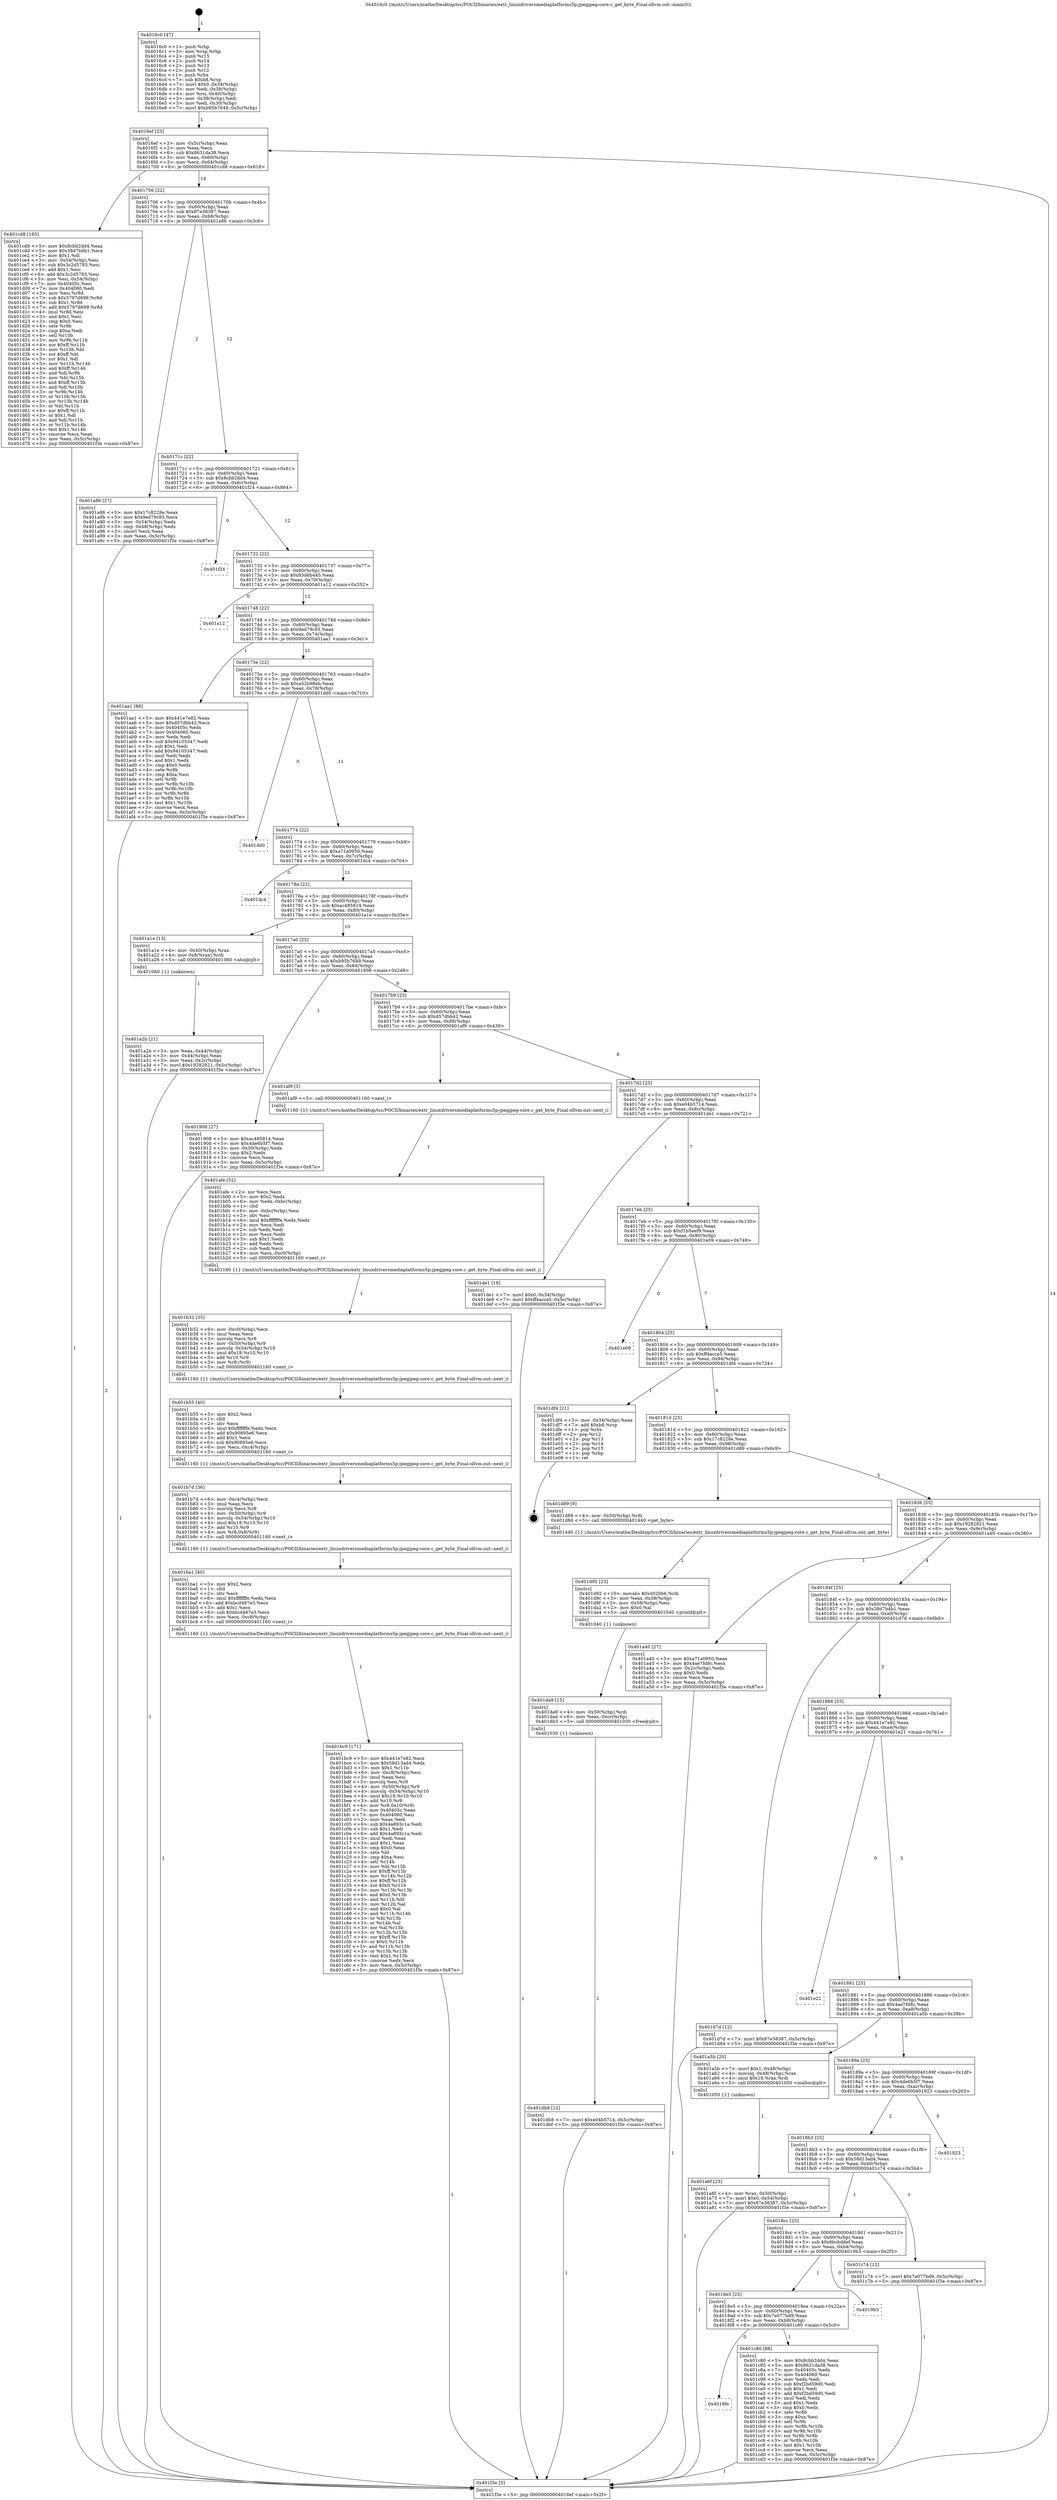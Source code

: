 digraph "0x4016c0" {
  label = "0x4016c0 (/mnt/c/Users/mathe/Desktop/tcc/POCII/binaries/extr_linuxdriversmediaplatforms5p-jpegjpeg-core.c_get_byte_Final-ollvm.out::main(0))"
  labelloc = "t"
  node[shape=record]

  Entry [label="",width=0.3,height=0.3,shape=circle,fillcolor=black,style=filled]
  "0x4016ef" [label="{
     0x4016ef [23]\l
     | [instrs]\l
     &nbsp;&nbsp;0x4016ef \<+3\>: mov -0x5c(%rbp),%eax\l
     &nbsp;&nbsp;0x4016f2 \<+2\>: mov %eax,%ecx\l
     &nbsp;&nbsp;0x4016f4 \<+6\>: sub $0x8631da38,%ecx\l
     &nbsp;&nbsp;0x4016fa \<+3\>: mov %eax,-0x60(%rbp)\l
     &nbsp;&nbsp;0x4016fd \<+3\>: mov %ecx,-0x64(%rbp)\l
     &nbsp;&nbsp;0x401700 \<+6\>: je 0000000000401cd8 \<main+0x618\>\l
  }"]
  "0x401cd8" [label="{
     0x401cd8 [165]\l
     | [instrs]\l
     &nbsp;&nbsp;0x401cd8 \<+5\>: mov $0x8cbb2dd4,%eax\l
     &nbsp;&nbsp;0x401cdd \<+5\>: mov $0x38d7b4b1,%ecx\l
     &nbsp;&nbsp;0x401ce2 \<+2\>: mov $0x1,%dl\l
     &nbsp;&nbsp;0x401ce4 \<+3\>: mov -0x54(%rbp),%esi\l
     &nbsp;&nbsp;0x401ce7 \<+6\>: sub $0x3c2d5783,%esi\l
     &nbsp;&nbsp;0x401ced \<+3\>: add $0x1,%esi\l
     &nbsp;&nbsp;0x401cf0 \<+6\>: add $0x3c2d5783,%esi\l
     &nbsp;&nbsp;0x401cf6 \<+3\>: mov %esi,-0x54(%rbp)\l
     &nbsp;&nbsp;0x401cf9 \<+7\>: mov 0x40405c,%esi\l
     &nbsp;&nbsp;0x401d00 \<+7\>: mov 0x404060,%edi\l
     &nbsp;&nbsp;0x401d07 \<+3\>: mov %esi,%r8d\l
     &nbsp;&nbsp;0x401d0a \<+7\>: sub $0x5797d699,%r8d\l
     &nbsp;&nbsp;0x401d11 \<+4\>: sub $0x1,%r8d\l
     &nbsp;&nbsp;0x401d15 \<+7\>: add $0x5797d699,%r8d\l
     &nbsp;&nbsp;0x401d1c \<+4\>: imul %r8d,%esi\l
     &nbsp;&nbsp;0x401d20 \<+3\>: and $0x1,%esi\l
     &nbsp;&nbsp;0x401d23 \<+3\>: cmp $0x0,%esi\l
     &nbsp;&nbsp;0x401d26 \<+4\>: sete %r9b\l
     &nbsp;&nbsp;0x401d2a \<+3\>: cmp $0xa,%edi\l
     &nbsp;&nbsp;0x401d2d \<+4\>: setl %r10b\l
     &nbsp;&nbsp;0x401d31 \<+3\>: mov %r9b,%r11b\l
     &nbsp;&nbsp;0x401d34 \<+4\>: xor $0xff,%r11b\l
     &nbsp;&nbsp;0x401d38 \<+3\>: mov %r10b,%bl\l
     &nbsp;&nbsp;0x401d3b \<+3\>: xor $0xff,%bl\l
     &nbsp;&nbsp;0x401d3e \<+3\>: xor $0x1,%dl\l
     &nbsp;&nbsp;0x401d41 \<+3\>: mov %r11b,%r14b\l
     &nbsp;&nbsp;0x401d44 \<+4\>: and $0xff,%r14b\l
     &nbsp;&nbsp;0x401d48 \<+3\>: and %dl,%r9b\l
     &nbsp;&nbsp;0x401d4b \<+3\>: mov %bl,%r15b\l
     &nbsp;&nbsp;0x401d4e \<+4\>: and $0xff,%r15b\l
     &nbsp;&nbsp;0x401d52 \<+3\>: and %dl,%r10b\l
     &nbsp;&nbsp;0x401d55 \<+3\>: or %r9b,%r14b\l
     &nbsp;&nbsp;0x401d58 \<+3\>: or %r10b,%r15b\l
     &nbsp;&nbsp;0x401d5b \<+3\>: xor %r15b,%r14b\l
     &nbsp;&nbsp;0x401d5e \<+3\>: or %bl,%r11b\l
     &nbsp;&nbsp;0x401d61 \<+4\>: xor $0xff,%r11b\l
     &nbsp;&nbsp;0x401d65 \<+3\>: or $0x1,%dl\l
     &nbsp;&nbsp;0x401d68 \<+3\>: and %dl,%r11b\l
     &nbsp;&nbsp;0x401d6b \<+3\>: or %r11b,%r14b\l
     &nbsp;&nbsp;0x401d6e \<+4\>: test $0x1,%r14b\l
     &nbsp;&nbsp;0x401d72 \<+3\>: cmovne %ecx,%eax\l
     &nbsp;&nbsp;0x401d75 \<+3\>: mov %eax,-0x5c(%rbp)\l
     &nbsp;&nbsp;0x401d78 \<+5\>: jmp 0000000000401f3e \<main+0x87e\>\l
  }"]
  "0x401706" [label="{
     0x401706 [22]\l
     | [instrs]\l
     &nbsp;&nbsp;0x401706 \<+5\>: jmp 000000000040170b \<main+0x4b\>\l
     &nbsp;&nbsp;0x40170b \<+3\>: mov -0x60(%rbp),%eax\l
     &nbsp;&nbsp;0x40170e \<+5\>: sub $0x87e38387,%eax\l
     &nbsp;&nbsp;0x401713 \<+3\>: mov %eax,-0x68(%rbp)\l
     &nbsp;&nbsp;0x401716 \<+6\>: je 0000000000401a86 \<main+0x3c6\>\l
  }"]
  Exit [label="",width=0.3,height=0.3,shape=circle,fillcolor=black,style=filled,peripheries=2]
  "0x401a86" [label="{
     0x401a86 [27]\l
     | [instrs]\l
     &nbsp;&nbsp;0x401a86 \<+5\>: mov $0x17c8228e,%eax\l
     &nbsp;&nbsp;0x401a8b \<+5\>: mov $0x9ed79c93,%ecx\l
     &nbsp;&nbsp;0x401a90 \<+3\>: mov -0x54(%rbp),%edx\l
     &nbsp;&nbsp;0x401a93 \<+3\>: cmp -0x48(%rbp),%edx\l
     &nbsp;&nbsp;0x401a96 \<+3\>: cmovl %ecx,%eax\l
     &nbsp;&nbsp;0x401a99 \<+3\>: mov %eax,-0x5c(%rbp)\l
     &nbsp;&nbsp;0x401a9c \<+5\>: jmp 0000000000401f3e \<main+0x87e\>\l
  }"]
  "0x40171c" [label="{
     0x40171c [22]\l
     | [instrs]\l
     &nbsp;&nbsp;0x40171c \<+5\>: jmp 0000000000401721 \<main+0x61\>\l
     &nbsp;&nbsp;0x401721 \<+3\>: mov -0x60(%rbp),%eax\l
     &nbsp;&nbsp;0x401724 \<+5\>: sub $0x8cbb2dd4,%eax\l
     &nbsp;&nbsp;0x401729 \<+3\>: mov %eax,-0x6c(%rbp)\l
     &nbsp;&nbsp;0x40172c \<+6\>: je 0000000000401f24 \<main+0x864\>\l
  }"]
  "0x401db8" [label="{
     0x401db8 [12]\l
     | [instrs]\l
     &nbsp;&nbsp;0x401db8 \<+7\>: movl $0xe04b5714,-0x5c(%rbp)\l
     &nbsp;&nbsp;0x401dbf \<+5\>: jmp 0000000000401f3e \<main+0x87e\>\l
  }"]
  "0x401f24" [label="{
     0x401f24\l
  }", style=dashed]
  "0x401732" [label="{
     0x401732 [22]\l
     | [instrs]\l
     &nbsp;&nbsp;0x401732 \<+5\>: jmp 0000000000401737 \<main+0x77\>\l
     &nbsp;&nbsp;0x401737 \<+3\>: mov -0x60(%rbp),%eax\l
     &nbsp;&nbsp;0x40173a \<+5\>: sub $0x93d6b445,%eax\l
     &nbsp;&nbsp;0x40173f \<+3\>: mov %eax,-0x70(%rbp)\l
     &nbsp;&nbsp;0x401742 \<+6\>: je 0000000000401a12 \<main+0x352\>\l
  }"]
  "0x401da9" [label="{
     0x401da9 [15]\l
     | [instrs]\l
     &nbsp;&nbsp;0x401da9 \<+4\>: mov -0x50(%rbp),%rdi\l
     &nbsp;&nbsp;0x401dad \<+6\>: mov %eax,-0xcc(%rbp)\l
     &nbsp;&nbsp;0x401db3 \<+5\>: call 0000000000401030 \<free@plt\>\l
     | [calls]\l
     &nbsp;&nbsp;0x401030 \{1\} (unknown)\l
  }"]
  "0x401a12" [label="{
     0x401a12\l
  }", style=dashed]
  "0x401748" [label="{
     0x401748 [22]\l
     | [instrs]\l
     &nbsp;&nbsp;0x401748 \<+5\>: jmp 000000000040174d \<main+0x8d\>\l
     &nbsp;&nbsp;0x40174d \<+3\>: mov -0x60(%rbp),%eax\l
     &nbsp;&nbsp;0x401750 \<+5\>: sub $0x9ed79c93,%eax\l
     &nbsp;&nbsp;0x401755 \<+3\>: mov %eax,-0x74(%rbp)\l
     &nbsp;&nbsp;0x401758 \<+6\>: je 0000000000401aa1 \<main+0x3e1\>\l
  }"]
  "0x401d92" [label="{
     0x401d92 [23]\l
     | [instrs]\l
     &nbsp;&nbsp;0x401d92 \<+10\>: movabs $0x4020b6,%rdi\l
     &nbsp;&nbsp;0x401d9c \<+3\>: mov %eax,-0x58(%rbp)\l
     &nbsp;&nbsp;0x401d9f \<+3\>: mov -0x58(%rbp),%esi\l
     &nbsp;&nbsp;0x401da2 \<+2\>: mov $0x0,%al\l
     &nbsp;&nbsp;0x401da4 \<+5\>: call 0000000000401040 \<printf@plt\>\l
     | [calls]\l
     &nbsp;&nbsp;0x401040 \{1\} (unknown)\l
  }"]
  "0x401aa1" [label="{
     0x401aa1 [88]\l
     | [instrs]\l
     &nbsp;&nbsp;0x401aa1 \<+5\>: mov $0x441e7e82,%eax\l
     &nbsp;&nbsp;0x401aa6 \<+5\>: mov $0xd57dbb42,%ecx\l
     &nbsp;&nbsp;0x401aab \<+7\>: mov 0x40405c,%edx\l
     &nbsp;&nbsp;0x401ab2 \<+7\>: mov 0x404060,%esi\l
     &nbsp;&nbsp;0x401ab9 \<+2\>: mov %edx,%edi\l
     &nbsp;&nbsp;0x401abb \<+6\>: sub $0x94105347,%edi\l
     &nbsp;&nbsp;0x401ac1 \<+3\>: sub $0x1,%edi\l
     &nbsp;&nbsp;0x401ac4 \<+6\>: add $0x94105347,%edi\l
     &nbsp;&nbsp;0x401aca \<+3\>: imul %edi,%edx\l
     &nbsp;&nbsp;0x401acd \<+3\>: and $0x1,%edx\l
     &nbsp;&nbsp;0x401ad0 \<+3\>: cmp $0x0,%edx\l
     &nbsp;&nbsp;0x401ad3 \<+4\>: sete %r8b\l
     &nbsp;&nbsp;0x401ad7 \<+3\>: cmp $0xa,%esi\l
     &nbsp;&nbsp;0x401ada \<+4\>: setl %r9b\l
     &nbsp;&nbsp;0x401ade \<+3\>: mov %r8b,%r10b\l
     &nbsp;&nbsp;0x401ae1 \<+3\>: and %r9b,%r10b\l
     &nbsp;&nbsp;0x401ae4 \<+3\>: xor %r9b,%r8b\l
     &nbsp;&nbsp;0x401ae7 \<+3\>: or %r8b,%r10b\l
     &nbsp;&nbsp;0x401aea \<+4\>: test $0x1,%r10b\l
     &nbsp;&nbsp;0x401aee \<+3\>: cmovne %ecx,%eax\l
     &nbsp;&nbsp;0x401af1 \<+3\>: mov %eax,-0x5c(%rbp)\l
     &nbsp;&nbsp;0x401af4 \<+5\>: jmp 0000000000401f3e \<main+0x87e\>\l
  }"]
  "0x40175e" [label="{
     0x40175e [22]\l
     | [instrs]\l
     &nbsp;&nbsp;0x40175e \<+5\>: jmp 0000000000401763 \<main+0xa3\>\l
     &nbsp;&nbsp;0x401763 \<+3\>: mov -0x60(%rbp),%eax\l
     &nbsp;&nbsp;0x401766 \<+5\>: sub $0xa52b98eb,%eax\l
     &nbsp;&nbsp;0x40176b \<+3\>: mov %eax,-0x78(%rbp)\l
     &nbsp;&nbsp;0x40176e \<+6\>: je 0000000000401dd0 \<main+0x710\>\l
  }"]
  "0x4018fe" [label="{
     0x4018fe\l
  }", style=dashed]
  "0x401dd0" [label="{
     0x401dd0\l
  }", style=dashed]
  "0x401774" [label="{
     0x401774 [22]\l
     | [instrs]\l
     &nbsp;&nbsp;0x401774 \<+5\>: jmp 0000000000401779 \<main+0xb9\>\l
     &nbsp;&nbsp;0x401779 \<+3\>: mov -0x60(%rbp),%eax\l
     &nbsp;&nbsp;0x40177c \<+5\>: sub $0xa71a0950,%eax\l
     &nbsp;&nbsp;0x401781 \<+3\>: mov %eax,-0x7c(%rbp)\l
     &nbsp;&nbsp;0x401784 \<+6\>: je 0000000000401dc4 \<main+0x704\>\l
  }"]
  "0x401c80" [label="{
     0x401c80 [88]\l
     | [instrs]\l
     &nbsp;&nbsp;0x401c80 \<+5\>: mov $0x8cbb2dd4,%eax\l
     &nbsp;&nbsp;0x401c85 \<+5\>: mov $0x8631da38,%ecx\l
     &nbsp;&nbsp;0x401c8a \<+7\>: mov 0x40405c,%edx\l
     &nbsp;&nbsp;0x401c91 \<+7\>: mov 0x404060,%esi\l
     &nbsp;&nbsp;0x401c98 \<+2\>: mov %edx,%edi\l
     &nbsp;&nbsp;0x401c9a \<+6\>: sub $0xf2bd59d0,%edi\l
     &nbsp;&nbsp;0x401ca0 \<+3\>: sub $0x1,%edi\l
     &nbsp;&nbsp;0x401ca3 \<+6\>: add $0xf2bd59d0,%edi\l
     &nbsp;&nbsp;0x401ca9 \<+3\>: imul %edi,%edx\l
     &nbsp;&nbsp;0x401cac \<+3\>: and $0x1,%edx\l
     &nbsp;&nbsp;0x401caf \<+3\>: cmp $0x0,%edx\l
     &nbsp;&nbsp;0x401cb2 \<+4\>: sete %r8b\l
     &nbsp;&nbsp;0x401cb6 \<+3\>: cmp $0xa,%esi\l
     &nbsp;&nbsp;0x401cb9 \<+4\>: setl %r9b\l
     &nbsp;&nbsp;0x401cbd \<+3\>: mov %r8b,%r10b\l
     &nbsp;&nbsp;0x401cc0 \<+3\>: and %r9b,%r10b\l
     &nbsp;&nbsp;0x401cc3 \<+3\>: xor %r9b,%r8b\l
     &nbsp;&nbsp;0x401cc6 \<+3\>: or %r8b,%r10b\l
     &nbsp;&nbsp;0x401cc9 \<+4\>: test $0x1,%r10b\l
     &nbsp;&nbsp;0x401ccd \<+3\>: cmovne %ecx,%eax\l
     &nbsp;&nbsp;0x401cd0 \<+3\>: mov %eax,-0x5c(%rbp)\l
     &nbsp;&nbsp;0x401cd3 \<+5\>: jmp 0000000000401f3e \<main+0x87e\>\l
  }"]
  "0x401dc4" [label="{
     0x401dc4\l
  }", style=dashed]
  "0x40178a" [label="{
     0x40178a [22]\l
     | [instrs]\l
     &nbsp;&nbsp;0x40178a \<+5\>: jmp 000000000040178f \<main+0xcf\>\l
     &nbsp;&nbsp;0x40178f \<+3\>: mov -0x60(%rbp),%eax\l
     &nbsp;&nbsp;0x401792 \<+5\>: sub $0xac485814,%eax\l
     &nbsp;&nbsp;0x401797 \<+3\>: mov %eax,-0x80(%rbp)\l
     &nbsp;&nbsp;0x40179a \<+6\>: je 0000000000401a1e \<main+0x35e\>\l
  }"]
  "0x4018e5" [label="{
     0x4018e5 [25]\l
     | [instrs]\l
     &nbsp;&nbsp;0x4018e5 \<+5\>: jmp 00000000004018ea \<main+0x22a\>\l
     &nbsp;&nbsp;0x4018ea \<+3\>: mov -0x60(%rbp),%eax\l
     &nbsp;&nbsp;0x4018ed \<+5\>: sub $0x7e077bd9,%eax\l
     &nbsp;&nbsp;0x4018f2 \<+6\>: mov %eax,-0xb8(%rbp)\l
     &nbsp;&nbsp;0x4018f8 \<+6\>: je 0000000000401c80 \<main+0x5c0\>\l
  }"]
  "0x401a1e" [label="{
     0x401a1e [13]\l
     | [instrs]\l
     &nbsp;&nbsp;0x401a1e \<+4\>: mov -0x40(%rbp),%rax\l
     &nbsp;&nbsp;0x401a22 \<+4\>: mov 0x8(%rax),%rdi\l
     &nbsp;&nbsp;0x401a26 \<+5\>: call 0000000000401060 \<atoi@plt\>\l
     | [calls]\l
     &nbsp;&nbsp;0x401060 \{1\} (unknown)\l
  }"]
  "0x4017a0" [label="{
     0x4017a0 [25]\l
     | [instrs]\l
     &nbsp;&nbsp;0x4017a0 \<+5\>: jmp 00000000004017a5 \<main+0xe5\>\l
     &nbsp;&nbsp;0x4017a5 \<+3\>: mov -0x60(%rbp),%eax\l
     &nbsp;&nbsp;0x4017a8 \<+5\>: sub $0xb95b7649,%eax\l
     &nbsp;&nbsp;0x4017ad \<+6\>: mov %eax,-0x84(%rbp)\l
     &nbsp;&nbsp;0x4017b3 \<+6\>: je 0000000000401908 \<main+0x248\>\l
  }"]
  "0x4019b3" [label="{
     0x4019b3\l
  }", style=dashed]
  "0x401908" [label="{
     0x401908 [27]\l
     | [instrs]\l
     &nbsp;&nbsp;0x401908 \<+5\>: mov $0xac485814,%eax\l
     &nbsp;&nbsp;0x40190d \<+5\>: mov $0x4de6b5f7,%ecx\l
     &nbsp;&nbsp;0x401912 \<+3\>: mov -0x30(%rbp),%edx\l
     &nbsp;&nbsp;0x401915 \<+3\>: cmp $0x2,%edx\l
     &nbsp;&nbsp;0x401918 \<+3\>: cmovne %ecx,%eax\l
     &nbsp;&nbsp;0x40191b \<+3\>: mov %eax,-0x5c(%rbp)\l
     &nbsp;&nbsp;0x40191e \<+5\>: jmp 0000000000401f3e \<main+0x87e\>\l
  }"]
  "0x4017b9" [label="{
     0x4017b9 [25]\l
     | [instrs]\l
     &nbsp;&nbsp;0x4017b9 \<+5\>: jmp 00000000004017be \<main+0xfe\>\l
     &nbsp;&nbsp;0x4017be \<+3\>: mov -0x60(%rbp),%eax\l
     &nbsp;&nbsp;0x4017c1 \<+5\>: sub $0xd57dbb42,%eax\l
     &nbsp;&nbsp;0x4017c6 \<+6\>: mov %eax,-0x88(%rbp)\l
     &nbsp;&nbsp;0x4017cc \<+6\>: je 0000000000401af9 \<main+0x439\>\l
  }"]
  "0x401f3e" [label="{
     0x401f3e [5]\l
     | [instrs]\l
     &nbsp;&nbsp;0x401f3e \<+5\>: jmp 00000000004016ef \<main+0x2f\>\l
  }"]
  "0x4016c0" [label="{
     0x4016c0 [47]\l
     | [instrs]\l
     &nbsp;&nbsp;0x4016c0 \<+1\>: push %rbp\l
     &nbsp;&nbsp;0x4016c1 \<+3\>: mov %rsp,%rbp\l
     &nbsp;&nbsp;0x4016c4 \<+2\>: push %r15\l
     &nbsp;&nbsp;0x4016c6 \<+2\>: push %r14\l
     &nbsp;&nbsp;0x4016c8 \<+2\>: push %r13\l
     &nbsp;&nbsp;0x4016ca \<+2\>: push %r12\l
     &nbsp;&nbsp;0x4016cc \<+1\>: push %rbx\l
     &nbsp;&nbsp;0x4016cd \<+7\>: sub $0xb8,%rsp\l
     &nbsp;&nbsp;0x4016d4 \<+7\>: movl $0x0,-0x34(%rbp)\l
     &nbsp;&nbsp;0x4016db \<+3\>: mov %edi,-0x38(%rbp)\l
     &nbsp;&nbsp;0x4016de \<+4\>: mov %rsi,-0x40(%rbp)\l
     &nbsp;&nbsp;0x4016e2 \<+3\>: mov -0x38(%rbp),%edi\l
     &nbsp;&nbsp;0x4016e5 \<+3\>: mov %edi,-0x30(%rbp)\l
     &nbsp;&nbsp;0x4016e8 \<+7\>: movl $0xb95b7649,-0x5c(%rbp)\l
  }"]
  "0x401a2b" [label="{
     0x401a2b [21]\l
     | [instrs]\l
     &nbsp;&nbsp;0x401a2b \<+3\>: mov %eax,-0x44(%rbp)\l
     &nbsp;&nbsp;0x401a2e \<+3\>: mov -0x44(%rbp),%eax\l
     &nbsp;&nbsp;0x401a31 \<+3\>: mov %eax,-0x2c(%rbp)\l
     &nbsp;&nbsp;0x401a34 \<+7\>: movl $0x19282821,-0x5c(%rbp)\l
     &nbsp;&nbsp;0x401a3b \<+5\>: jmp 0000000000401f3e \<main+0x87e\>\l
  }"]
  "0x4018cc" [label="{
     0x4018cc [25]\l
     | [instrs]\l
     &nbsp;&nbsp;0x4018cc \<+5\>: jmp 00000000004018d1 \<main+0x211\>\l
     &nbsp;&nbsp;0x4018d1 \<+3\>: mov -0x60(%rbp),%eax\l
     &nbsp;&nbsp;0x4018d4 \<+5\>: sub $0x6bcbddef,%eax\l
     &nbsp;&nbsp;0x4018d9 \<+6\>: mov %eax,-0xb4(%rbp)\l
     &nbsp;&nbsp;0x4018df \<+6\>: je 00000000004019b3 \<main+0x2f3\>\l
  }"]
  "0x401af9" [label="{
     0x401af9 [5]\l
     | [instrs]\l
     &nbsp;&nbsp;0x401af9 \<+5\>: call 0000000000401160 \<next_i\>\l
     | [calls]\l
     &nbsp;&nbsp;0x401160 \{1\} (/mnt/c/Users/mathe/Desktop/tcc/POCII/binaries/extr_linuxdriversmediaplatforms5p-jpegjpeg-core.c_get_byte_Final-ollvm.out::next_i)\l
  }"]
  "0x4017d2" [label="{
     0x4017d2 [25]\l
     | [instrs]\l
     &nbsp;&nbsp;0x4017d2 \<+5\>: jmp 00000000004017d7 \<main+0x117\>\l
     &nbsp;&nbsp;0x4017d7 \<+3\>: mov -0x60(%rbp),%eax\l
     &nbsp;&nbsp;0x4017da \<+5\>: sub $0xe04b5714,%eax\l
     &nbsp;&nbsp;0x4017df \<+6\>: mov %eax,-0x8c(%rbp)\l
     &nbsp;&nbsp;0x4017e5 \<+6\>: je 0000000000401de1 \<main+0x721\>\l
  }"]
  "0x401c74" [label="{
     0x401c74 [12]\l
     | [instrs]\l
     &nbsp;&nbsp;0x401c74 \<+7\>: movl $0x7e077bd9,-0x5c(%rbp)\l
     &nbsp;&nbsp;0x401c7b \<+5\>: jmp 0000000000401f3e \<main+0x87e\>\l
  }"]
  "0x401de1" [label="{
     0x401de1 [19]\l
     | [instrs]\l
     &nbsp;&nbsp;0x401de1 \<+7\>: movl $0x0,-0x34(%rbp)\l
     &nbsp;&nbsp;0x401de8 \<+7\>: movl $0xff4acca5,-0x5c(%rbp)\l
     &nbsp;&nbsp;0x401def \<+5\>: jmp 0000000000401f3e \<main+0x87e\>\l
  }"]
  "0x4017eb" [label="{
     0x4017eb [25]\l
     | [instrs]\l
     &nbsp;&nbsp;0x4017eb \<+5\>: jmp 00000000004017f0 \<main+0x130\>\l
     &nbsp;&nbsp;0x4017f0 \<+3\>: mov -0x60(%rbp),%eax\l
     &nbsp;&nbsp;0x4017f3 \<+5\>: sub $0xf1b5eef9,%eax\l
     &nbsp;&nbsp;0x4017f8 \<+6\>: mov %eax,-0x90(%rbp)\l
     &nbsp;&nbsp;0x4017fe \<+6\>: je 0000000000401e09 \<main+0x749\>\l
  }"]
  "0x4018b3" [label="{
     0x4018b3 [25]\l
     | [instrs]\l
     &nbsp;&nbsp;0x4018b3 \<+5\>: jmp 00000000004018b8 \<main+0x1f8\>\l
     &nbsp;&nbsp;0x4018b8 \<+3\>: mov -0x60(%rbp),%eax\l
     &nbsp;&nbsp;0x4018bb \<+5\>: sub $0x58d13ad4,%eax\l
     &nbsp;&nbsp;0x4018c0 \<+6\>: mov %eax,-0xb0(%rbp)\l
     &nbsp;&nbsp;0x4018c6 \<+6\>: je 0000000000401c74 \<main+0x5b4\>\l
  }"]
  "0x401e09" [label="{
     0x401e09\l
  }", style=dashed]
  "0x401804" [label="{
     0x401804 [25]\l
     | [instrs]\l
     &nbsp;&nbsp;0x401804 \<+5\>: jmp 0000000000401809 \<main+0x149\>\l
     &nbsp;&nbsp;0x401809 \<+3\>: mov -0x60(%rbp),%eax\l
     &nbsp;&nbsp;0x40180c \<+5\>: sub $0xff4acca5,%eax\l
     &nbsp;&nbsp;0x401811 \<+6\>: mov %eax,-0x94(%rbp)\l
     &nbsp;&nbsp;0x401817 \<+6\>: je 0000000000401df4 \<main+0x734\>\l
  }"]
  "0x401923" [label="{
     0x401923\l
  }", style=dashed]
  "0x401df4" [label="{
     0x401df4 [21]\l
     | [instrs]\l
     &nbsp;&nbsp;0x401df4 \<+3\>: mov -0x34(%rbp),%eax\l
     &nbsp;&nbsp;0x401df7 \<+7\>: add $0xb8,%rsp\l
     &nbsp;&nbsp;0x401dfe \<+1\>: pop %rbx\l
     &nbsp;&nbsp;0x401dff \<+2\>: pop %r12\l
     &nbsp;&nbsp;0x401e01 \<+2\>: pop %r13\l
     &nbsp;&nbsp;0x401e03 \<+2\>: pop %r14\l
     &nbsp;&nbsp;0x401e05 \<+2\>: pop %r15\l
     &nbsp;&nbsp;0x401e07 \<+1\>: pop %rbp\l
     &nbsp;&nbsp;0x401e08 \<+1\>: ret\l
  }"]
  "0x40181d" [label="{
     0x40181d [25]\l
     | [instrs]\l
     &nbsp;&nbsp;0x40181d \<+5\>: jmp 0000000000401822 \<main+0x162\>\l
     &nbsp;&nbsp;0x401822 \<+3\>: mov -0x60(%rbp),%eax\l
     &nbsp;&nbsp;0x401825 \<+5\>: sub $0x17c8228e,%eax\l
     &nbsp;&nbsp;0x40182a \<+6\>: mov %eax,-0x98(%rbp)\l
     &nbsp;&nbsp;0x401830 \<+6\>: je 0000000000401d89 \<main+0x6c9\>\l
  }"]
  "0x401bc9" [label="{
     0x401bc9 [171]\l
     | [instrs]\l
     &nbsp;&nbsp;0x401bc9 \<+5\>: mov $0x441e7e82,%ecx\l
     &nbsp;&nbsp;0x401bce \<+5\>: mov $0x58d13ad4,%edx\l
     &nbsp;&nbsp;0x401bd3 \<+3\>: mov $0x1,%r11b\l
     &nbsp;&nbsp;0x401bd6 \<+6\>: mov -0xc8(%rbp),%esi\l
     &nbsp;&nbsp;0x401bdc \<+3\>: imul %eax,%esi\l
     &nbsp;&nbsp;0x401bdf \<+3\>: movslq %esi,%r8\l
     &nbsp;&nbsp;0x401be2 \<+4\>: mov -0x50(%rbp),%r9\l
     &nbsp;&nbsp;0x401be6 \<+4\>: movslq -0x54(%rbp),%r10\l
     &nbsp;&nbsp;0x401bea \<+4\>: imul $0x18,%r10,%r10\l
     &nbsp;&nbsp;0x401bee \<+3\>: add %r10,%r9\l
     &nbsp;&nbsp;0x401bf1 \<+4\>: mov %r8,0x10(%r9)\l
     &nbsp;&nbsp;0x401bf5 \<+7\>: mov 0x40405c,%eax\l
     &nbsp;&nbsp;0x401bfc \<+7\>: mov 0x404060,%esi\l
     &nbsp;&nbsp;0x401c03 \<+2\>: mov %eax,%edi\l
     &nbsp;&nbsp;0x401c05 \<+6\>: sub $0x4a893c1a,%edi\l
     &nbsp;&nbsp;0x401c0b \<+3\>: sub $0x1,%edi\l
     &nbsp;&nbsp;0x401c0e \<+6\>: add $0x4a893c1a,%edi\l
     &nbsp;&nbsp;0x401c14 \<+3\>: imul %edi,%eax\l
     &nbsp;&nbsp;0x401c17 \<+3\>: and $0x1,%eax\l
     &nbsp;&nbsp;0x401c1a \<+3\>: cmp $0x0,%eax\l
     &nbsp;&nbsp;0x401c1d \<+3\>: sete %bl\l
     &nbsp;&nbsp;0x401c20 \<+3\>: cmp $0xa,%esi\l
     &nbsp;&nbsp;0x401c23 \<+4\>: setl %r14b\l
     &nbsp;&nbsp;0x401c27 \<+3\>: mov %bl,%r15b\l
     &nbsp;&nbsp;0x401c2a \<+4\>: xor $0xff,%r15b\l
     &nbsp;&nbsp;0x401c2e \<+3\>: mov %r14b,%r12b\l
     &nbsp;&nbsp;0x401c31 \<+4\>: xor $0xff,%r12b\l
     &nbsp;&nbsp;0x401c35 \<+4\>: xor $0x0,%r11b\l
     &nbsp;&nbsp;0x401c39 \<+3\>: mov %r15b,%r13b\l
     &nbsp;&nbsp;0x401c3c \<+4\>: and $0x0,%r13b\l
     &nbsp;&nbsp;0x401c40 \<+3\>: and %r11b,%bl\l
     &nbsp;&nbsp;0x401c43 \<+3\>: mov %r12b,%al\l
     &nbsp;&nbsp;0x401c46 \<+2\>: and $0x0,%al\l
     &nbsp;&nbsp;0x401c48 \<+3\>: and %r11b,%r14b\l
     &nbsp;&nbsp;0x401c4b \<+3\>: or %bl,%r13b\l
     &nbsp;&nbsp;0x401c4e \<+3\>: or %r14b,%al\l
     &nbsp;&nbsp;0x401c51 \<+3\>: xor %al,%r13b\l
     &nbsp;&nbsp;0x401c54 \<+3\>: or %r12b,%r15b\l
     &nbsp;&nbsp;0x401c57 \<+4\>: xor $0xff,%r15b\l
     &nbsp;&nbsp;0x401c5b \<+4\>: or $0x0,%r11b\l
     &nbsp;&nbsp;0x401c5f \<+3\>: and %r11b,%r15b\l
     &nbsp;&nbsp;0x401c62 \<+3\>: or %r15b,%r13b\l
     &nbsp;&nbsp;0x401c65 \<+4\>: test $0x1,%r13b\l
     &nbsp;&nbsp;0x401c69 \<+3\>: cmovne %edx,%ecx\l
     &nbsp;&nbsp;0x401c6c \<+3\>: mov %ecx,-0x5c(%rbp)\l
     &nbsp;&nbsp;0x401c6f \<+5\>: jmp 0000000000401f3e \<main+0x87e\>\l
  }"]
  "0x401d89" [label="{
     0x401d89 [9]\l
     | [instrs]\l
     &nbsp;&nbsp;0x401d89 \<+4\>: mov -0x50(%rbp),%rdi\l
     &nbsp;&nbsp;0x401d8d \<+5\>: call 0000000000401440 \<get_byte\>\l
     | [calls]\l
     &nbsp;&nbsp;0x401440 \{1\} (/mnt/c/Users/mathe/Desktop/tcc/POCII/binaries/extr_linuxdriversmediaplatforms5p-jpegjpeg-core.c_get_byte_Final-ollvm.out::get_byte)\l
  }"]
  "0x401836" [label="{
     0x401836 [25]\l
     | [instrs]\l
     &nbsp;&nbsp;0x401836 \<+5\>: jmp 000000000040183b \<main+0x17b\>\l
     &nbsp;&nbsp;0x40183b \<+3\>: mov -0x60(%rbp),%eax\l
     &nbsp;&nbsp;0x40183e \<+5\>: sub $0x19282821,%eax\l
     &nbsp;&nbsp;0x401843 \<+6\>: mov %eax,-0x9c(%rbp)\l
     &nbsp;&nbsp;0x401849 \<+6\>: je 0000000000401a40 \<main+0x380\>\l
  }"]
  "0x401ba1" [label="{
     0x401ba1 [40]\l
     | [instrs]\l
     &nbsp;&nbsp;0x401ba1 \<+5\>: mov $0x2,%ecx\l
     &nbsp;&nbsp;0x401ba6 \<+1\>: cltd\l
     &nbsp;&nbsp;0x401ba7 \<+2\>: idiv %ecx\l
     &nbsp;&nbsp;0x401ba9 \<+6\>: imul $0xfffffffe,%edx,%ecx\l
     &nbsp;&nbsp;0x401baf \<+6\>: add $0xbcd487e3,%ecx\l
     &nbsp;&nbsp;0x401bb5 \<+3\>: add $0x1,%ecx\l
     &nbsp;&nbsp;0x401bb8 \<+6\>: sub $0xbcd487e3,%ecx\l
     &nbsp;&nbsp;0x401bbe \<+6\>: mov %ecx,-0xc8(%rbp)\l
     &nbsp;&nbsp;0x401bc4 \<+5\>: call 0000000000401160 \<next_i\>\l
     | [calls]\l
     &nbsp;&nbsp;0x401160 \{1\} (/mnt/c/Users/mathe/Desktop/tcc/POCII/binaries/extr_linuxdriversmediaplatforms5p-jpegjpeg-core.c_get_byte_Final-ollvm.out::next_i)\l
  }"]
  "0x401a40" [label="{
     0x401a40 [27]\l
     | [instrs]\l
     &nbsp;&nbsp;0x401a40 \<+5\>: mov $0xa71a0950,%eax\l
     &nbsp;&nbsp;0x401a45 \<+5\>: mov $0x4ae7fd8c,%ecx\l
     &nbsp;&nbsp;0x401a4a \<+3\>: mov -0x2c(%rbp),%edx\l
     &nbsp;&nbsp;0x401a4d \<+3\>: cmp $0x0,%edx\l
     &nbsp;&nbsp;0x401a50 \<+3\>: cmove %ecx,%eax\l
     &nbsp;&nbsp;0x401a53 \<+3\>: mov %eax,-0x5c(%rbp)\l
     &nbsp;&nbsp;0x401a56 \<+5\>: jmp 0000000000401f3e \<main+0x87e\>\l
  }"]
  "0x40184f" [label="{
     0x40184f [25]\l
     | [instrs]\l
     &nbsp;&nbsp;0x40184f \<+5\>: jmp 0000000000401854 \<main+0x194\>\l
     &nbsp;&nbsp;0x401854 \<+3\>: mov -0x60(%rbp),%eax\l
     &nbsp;&nbsp;0x401857 \<+5\>: sub $0x38d7b4b1,%eax\l
     &nbsp;&nbsp;0x40185c \<+6\>: mov %eax,-0xa0(%rbp)\l
     &nbsp;&nbsp;0x401862 \<+6\>: je 0000000000401d7d \<main+0x6bd\>\l
  }"]
  "0x401b7d" [label="{
     0x401b7d [36]\l
     | [instrs]\l
     &nbsp;&nbsp;0x401b7d \<+6\>: mov -0xc4(%rbp),%ecx\l
     &nbsp;&nbsp;0x401b83 \<+3\>: imul %eax,%ecx\l
     &nbsp;&nbsp;0x401b86 \<+3\>: movslq %ecx,%r8\l
     &nbsp;&nbsp;0x401b89 \<+4\>: mov -0x50(%rbp),%r9\l
     &nbsp;&nbsp;0x401b8d \<+4\>: movslq -0x54(%rbp),%r10\l
     &nbsp;&nbsp;0x401b91 \<+4\>: imul $0x18,%r10,%r10\l
     &nbsp;&nbsp;0x401b95 \<+3\>: add %r10,%r9\l
     &nbsp;&nbsp;0x401b98 \<+4\>: mov %r8,0x8(%r9)\l
     &nbsp;&nbsp;0x401b9c \<+5\>: call 0000000000401160 \<next_i\>\l
     | [calls]\l
     &nbsp;&nbsp;0x401160 \{1\} (/mnt/c/Users/mathe/Desktop/tcc/POCII/binaries/extr_linuxdriversmediaplatforms5p-jpegjpeg-core.c_get_byte_Final-ollvm.out::next_i)\l
  }"]
  "0x401d7d" [label="{
     0x401d7d [12]\l
     | [instrs]\l
     &nbsp;&nbsp;0x401d7d \<+7\>: movl $0x87e38387,-0x5c(%rbp)\l
     &nbsp;&nbsp;0x401d84 \<+5\>: jmp 0000000000401f3e \<main+0x87e\>\l
  }"]
  "0x401868" [label="{
     0x401868 [25]\l
     | [instrs]\l
     &nbsp;&nbsp;0x401868 \<+5\>: jmp 000000000040186d \<main+0x1ad\>\l
     &nbsp;&nbsp;0x40186d \<+3\>: mov -0x60(%rbp),%eax\l
     &nbsp;&nbsp;0x401870 \<+5\>: sub $0x441e7e82,%eax\l
     &nbsp;&nbsp;0x401875 \<+6\>: mov %eax,-0xa4(%rbp)\l
     &nbsp;&nbsp;0x40187b \<+6\>: je 0000000000401e21 \<main+0x761\>\l
  }"]
  "0x401b55" [label="{
     0x401b55 [40]\l
     | [instrs]\l
     &nbsp;&nbsp;0x401b55 \<+5\>: mov $0x2,%ecx\l
     &nbsp;&nbsp;0x401b5a \<+1\>: cltd\l
     &nbsp;&nbsp;0x401b5b \<+2\>: idiv %ecx\l
     &nbsp;&nbsp;0x401b5d \<+6\>: imul $0xfffffffe,%edx,%ecx\l
     &nbsp;&nbsp;0x401b63 \<+6\>: add $0x90895e6,%ecx\l
     &nbsp;&nbsp;0x401b69 \<+3\>: add $0x1,%ecx\l
     &nbsp;&nbsp;0x401b6c \<+6\>: sub $0x90895e6,%ecx\l
     &nbsp;&nbsp;0x401b72 \<+6\>: mov %ecx,-0xc4(%rbp)\l
     &nbsp;&nbsp;0x401b78 \<+5\>: call 0000000000401160 \<next_i\>\l
     | [calls]\l
     &nbsp;&nbsp;0x401160 \{1\} (/mnt/c/Users/mathe/Desktop/tcc/POCII/binaries/extr_linuxdriversmediaplatforms5p-jpegjpeg-core.c_get_byte_Final-ollvm.out::next_i)\l
  }"]
  "0x401e21" [label="{
     0x401e21\l
  }", style=dashed]
  "0x401881" [label="{
     0x401881 [25]\l
     | [instrs]\l
     &nbsp;&nbsp;0x401881 \<+5\>: jmp 0000000000401886 \<main+0x1c6\>\l
     &nbsp;&nbsp;0x401886 \<+3\>: mov -0x60(%rbp),%eax\l
     &nbsp;&nbsp;0x401889 \<+5\>: sub $0x4ae7fd8c,%eax\l
     &nbsp;&nbsp;0x40188e \<+6\>: mov %eax,-0xa8(%rbp)\l
     &nbsp;&nbsp;0x401894 \<+6\>: je 0000000000401a5b \<main+0x39b\>\l
  }"]
  "0x401b32" [label="{
     0x401b32 [35]\l
     | [instrs]\l
     &nbsp;&nbsp;0x401b32 \<+6\>: mov -0xc0(%rbp),%ecx\l
     &nbsp;&nbsp;0x401b38 \<+3\>: imul %eax,%ecx\l
     &nbsp;&nbsp;0x401b3b \<+3\>: movslq %ecx,%r8\l
     &nbsp;&nbsp;0x401b3e \<+4\>: mov -0x50(%rbp),%r9\l
     &nbsp;&nbsp;0x401b42 \<+4\>: movslq -0x54(%rbp),%r10\l
     &nbsp;&nbsp;0x401b46 \<+4\>: imul $0x18,%r10,%r10\l
     &nbsp;&nbsp;0x401b4a \<+3\>: add %r10,%r9\l
     &nbsp;&nbsp;0x401b4d \<+3\>: mov %r8,(%r9)\l
     &nbsp;&nbsp;0x401b50 \<+5\>: call 0000000000401160 \<next_i\>\l
     | [calls]\l
     &nbsp;&nbsp;0x401160 \{1\} (/mnt/c/Users/mathe/Desktop/tcc/POCII/binaries/extr_linuxdriversmediaplatforms5p-jpegjpeg-core.c_get_byte_Final-ollvm.out::next_i)\l
  }"]
  "0x401a5b" [label="{
     0x401a5b [20]\l
     | [instrs]\l
     &nbsp;&nbsp;0x401a5b \<+7\>: movl $0x1,-0x48(%rbp)\l
     &nbsp;&nbsp;0x401a62 \<+4\>: movslq -0x48(%rbp),%rax\l
     &nbsp;&nbsp;0x401a66 \<+4\>: imul $0x18,%rax,%rdi\l
     &nbsp;&nbsp;0x401a6a \<+5\>: call 0000000000401050 \<malloc@plt\>\l
     | [calls]\l
     &nbsp;&nbsp;0x401050 \{1\} (unknown)\l
  }"]
  "0x40189a" [label="{
     0x40189a [25]\l
     | [instrs]\l
     &nbsp;&nbsp;0x40189a \<+5\>: jmp 000000000040189f \<main+0x1df\>\l
     &nbsp;&nbsp;0x40189f \<+3\>: mov -0x60(%rbp),%eax\l
     &nbsp;&nbsp;0x4018a2 \<+5\>: sub $0x4de6b5f7,%eax\l
     &nbsp;&nbsp;0x4018a7 \<+6\>: mov %eax,-0xac(%rbp)\l
     &nbsp;&nbsp;0x4018ad \<+6\>: je 0000000000401923 \<main+0x263\>\l
  }"]
  "0x401a6f" [label="{
     0x401a6f [23]\l
     | [instrs]\l
     &nbsp;&nbsp;0x401a6f \<+4\>: mov %rax,-0x50(%rbp)\l
     &nbsp;&nbsp;0x401a73 \<+7\>: movl $0x0,-0x54(%rbp)\l
     &nbsp;&nbsp;0x401a7a \<+7\>: movl $0x87e38387,-0x5c(%rbp)\l
     &nbsp;&nbsp;0x401a81 \<+5\>: jmp 0000000000401f3e \<main+0x87e\>\l
  }"]
  "0x401afe" [label="{
     0x401afe [52]\l
     | [instrs]\l
     &nbsp;&nbsp;0x401afe \<+2\>: xor %ecx,%ecx\l
     &nbsp;&nbsp;0x401b00 \<+5\>: mov $0x2,%edx\l
     &nbsp;&nbsp;0x401b05 \<+6\>: mov %edx,-0xbc(%rbp)\l
     &nbsp;&nbsp;0x401b0b \<+1\>: cltd\l
     &nbsp;&nbsp;0x401b0c \<+6\>: mov -0xbc(%rbp),%esi\l
     &nbsp;&nbsp;0x401b12 \<+2\>: idiv %esi\l
     &nbsp;&nbsp;0x401b14 \<+6\>: imul $0xfffffffe,%edx,%edx\l
     &nbsp;&nbsp;0x401b1a \<+2\>: mov %ecx,%edi\l
     &nbsp;&nbsp;0x401b1c \<+2\>: sub %edx,%edi\l
     &nbsp;&nbsp;0x401b1e \<+2\>: mov %ecx,%edx\l
     &nbsp;&nbsp;0x401b20 \<+3\>: sub $0x1,%edx\l
     &nbsp;&nbsp;0x401b23 \<+2\>: add %edx,%edi\l
     &nbsp;&nbsp;0x401b25 \<+2\>: sub %edi,%ecx\l
     &nbsp;&nbsp;0x401b27 \<+6\>: mov %ecx,-0xc0(%rbp)\l
     &nbsp;&nbsp;0x401b2d \<+5\>: call 0000000000401160 \<next_i\>\l
     | [calls]\l
     &nbsp;&nbsp;0x401160 \{1\} (/mnt/c/Users/mathe/Desktop/tcc/POCII/binaries/extr_linuxdriversmediaplatforms5p-jpegjpeg-core.c_get_byte_Final-ollvm.out::next_i)\l
  }"]
  Entry -> "0x4016c0" [label=" 1"]
  "0x4016ef" -> "0x401cd8" [label=" 1"]
  "0x4016ef" -> "0x401706" [label=" 14"]
  "0x401df4" -> Exit [label=" 1"]
  "0x401706" -> "0x401a86" [label=" 2"]
  "0x401706" -> "0x40171c" [label=" 12"]
  "0x401de1" -> "0x401f3e" [label=" 1"]
  "0x40171c" -> "0x401f24" [label=" 0"]
  "0x40171c" -> "0x401732" [label=" 12"]
  "0x401db8" -> "0x401f3e" [label=" 1"]
  "0x401732" -> "0x401a12" [label=" 0"]
  "0x401732" -> "0x401748" [label=" 12"]
  "0x401da9" -> "0x401db8" [label=" 1"]
  "0x401748" -> "0x401aa1" [label=" 1"]
  "0x401748" -> "0x40175e" [label=" 11"]
  "0x401d92" -> "0x401da9" [label=" 1"]
  "0x40175e" -> "0x401dd0" [label=" 0"]
  "0x40175e" -> "0x401774" [label=" 11"]
  "0x401d89" -> "0x401d92" [label=" 1"]
  "0x401774" -> "0x401dc4" [label=" 0"]
  "0x401774" -> "0x40178a" [label=" 11"]
  "0x401d7d" -> "0x401f3e" [label=" 1"]
  "0x40178a" -> "0x401a1e" [label=" 1"]
  "0x40178a" -> "0x4017a0" [label=" 10"]
  "0x401c80" -> "0x401f3e" [label=" 1"]
  "0x4017a0" -> "0x401908" [label=" 1"]
  "0x4017a0" -> "0x4017b9" [label=" 9"]
  "0x401908" -> "0x401f3e" [label=" 1"]
  "0x4016c0" -> "0x4016ef" [label=" 1"]
  "0x401f3e" -> "0x4016ef" [label=" 14"]
  "0x401a1e" -> "0x401a2b" [label=" 1"]
  "0x401a2b" -> "0x401f3e" [label=" 1"]
  "0x4018e5" -> "0x4018fe" [label=" 0"]
  "0x4017b9" -> "0x401af9" [label=" 1"]
  "0x4017b9" -> "0x4017d2" [label=" 8"]
  "0x401cd8" -> "0x401f3e" [label=" 1"]
  "0x4017d2" -> "0x401de1" [label=" 1"]
  "0x4017d2" -> "0x4017eb" [label=" 7"]
  "0x4018cc" -> "0x4018e5" [label=" 1"]
  "0x4017eb" -> "0x401e09" [label=" 0"]
  "0x4017eb" -> "0x401804" [label=" 7"]
  "0x4018e5" -> "0x401c80" [label=" 1"]
  "0x401804" -> "0x401df4" [label=" 1"]
  "0x401804" -> "0x40181d" [label=" 6"]
  "0x401c74" -> "0x401f3e" [label=" 1"]
  "0x40181d" -> "0x401d89" [label=" 1"]
  "0x40181d" -> "0x401836" [label=" 5"]
  "0x4018b3" -> "0x401c74" [label=" 1"]
  "0x401836" -> "0x401a40" [label=" 1"]
  "0x401836" -> "0x40184f" [label=" 4"]
  "0x401a40" -> "0x401f3e" [label=" 1"]
  "0x4018cc" -> "0x4019b3" [label=" 0"]
  "0x40184f" -> "0x401d7d" [label=" 1"]
  "0x40184f" -> "0x401868" [label=" 3"]
  "0x40189a" -> "0x4018b3" [label=" 2"]
  "0x401868" -> "0x401e21" [label=" 0"]
  "0x401868" -> "0x401881" [label=" 3"]
  "0x40189a" -> "0x401923" [label=" 0"]
  "0x401881" -> "0x401a5b" [label=" 1"]
  "0x401881" -> "0x40189a" [label=" 2"]
  "0x401a5b" -> "0x401a6f" [label=" 1"]
  "0x401a6f" -> "0x401f3e" [label=" 1"]
  "0x401a86" -> "0x401f3e" [label=" 2"]
  "0x401aa1" -> "0x401f3e" [label=" 1"]
  "0x401af9" -> "0x401afe" [label=" 1"]
  "0x401afe" -> "0x401b32" [label=" 1"]
  "0x401b32" -> "0x401b55" [label=" 1"]
  "0x401b55" -> "0x401b7d" [label=" 1"]
  "0x401b7d" -> "0x401ba1" [label=" 1"]
  "0x401ba1" -> "0x401bc9" [label=" 1"]
  "0x401bc9" -> "0x401f3e" [label=" 1"]
  "0x4018b3" -> "0x4018cc" [label=" 1"]
}
